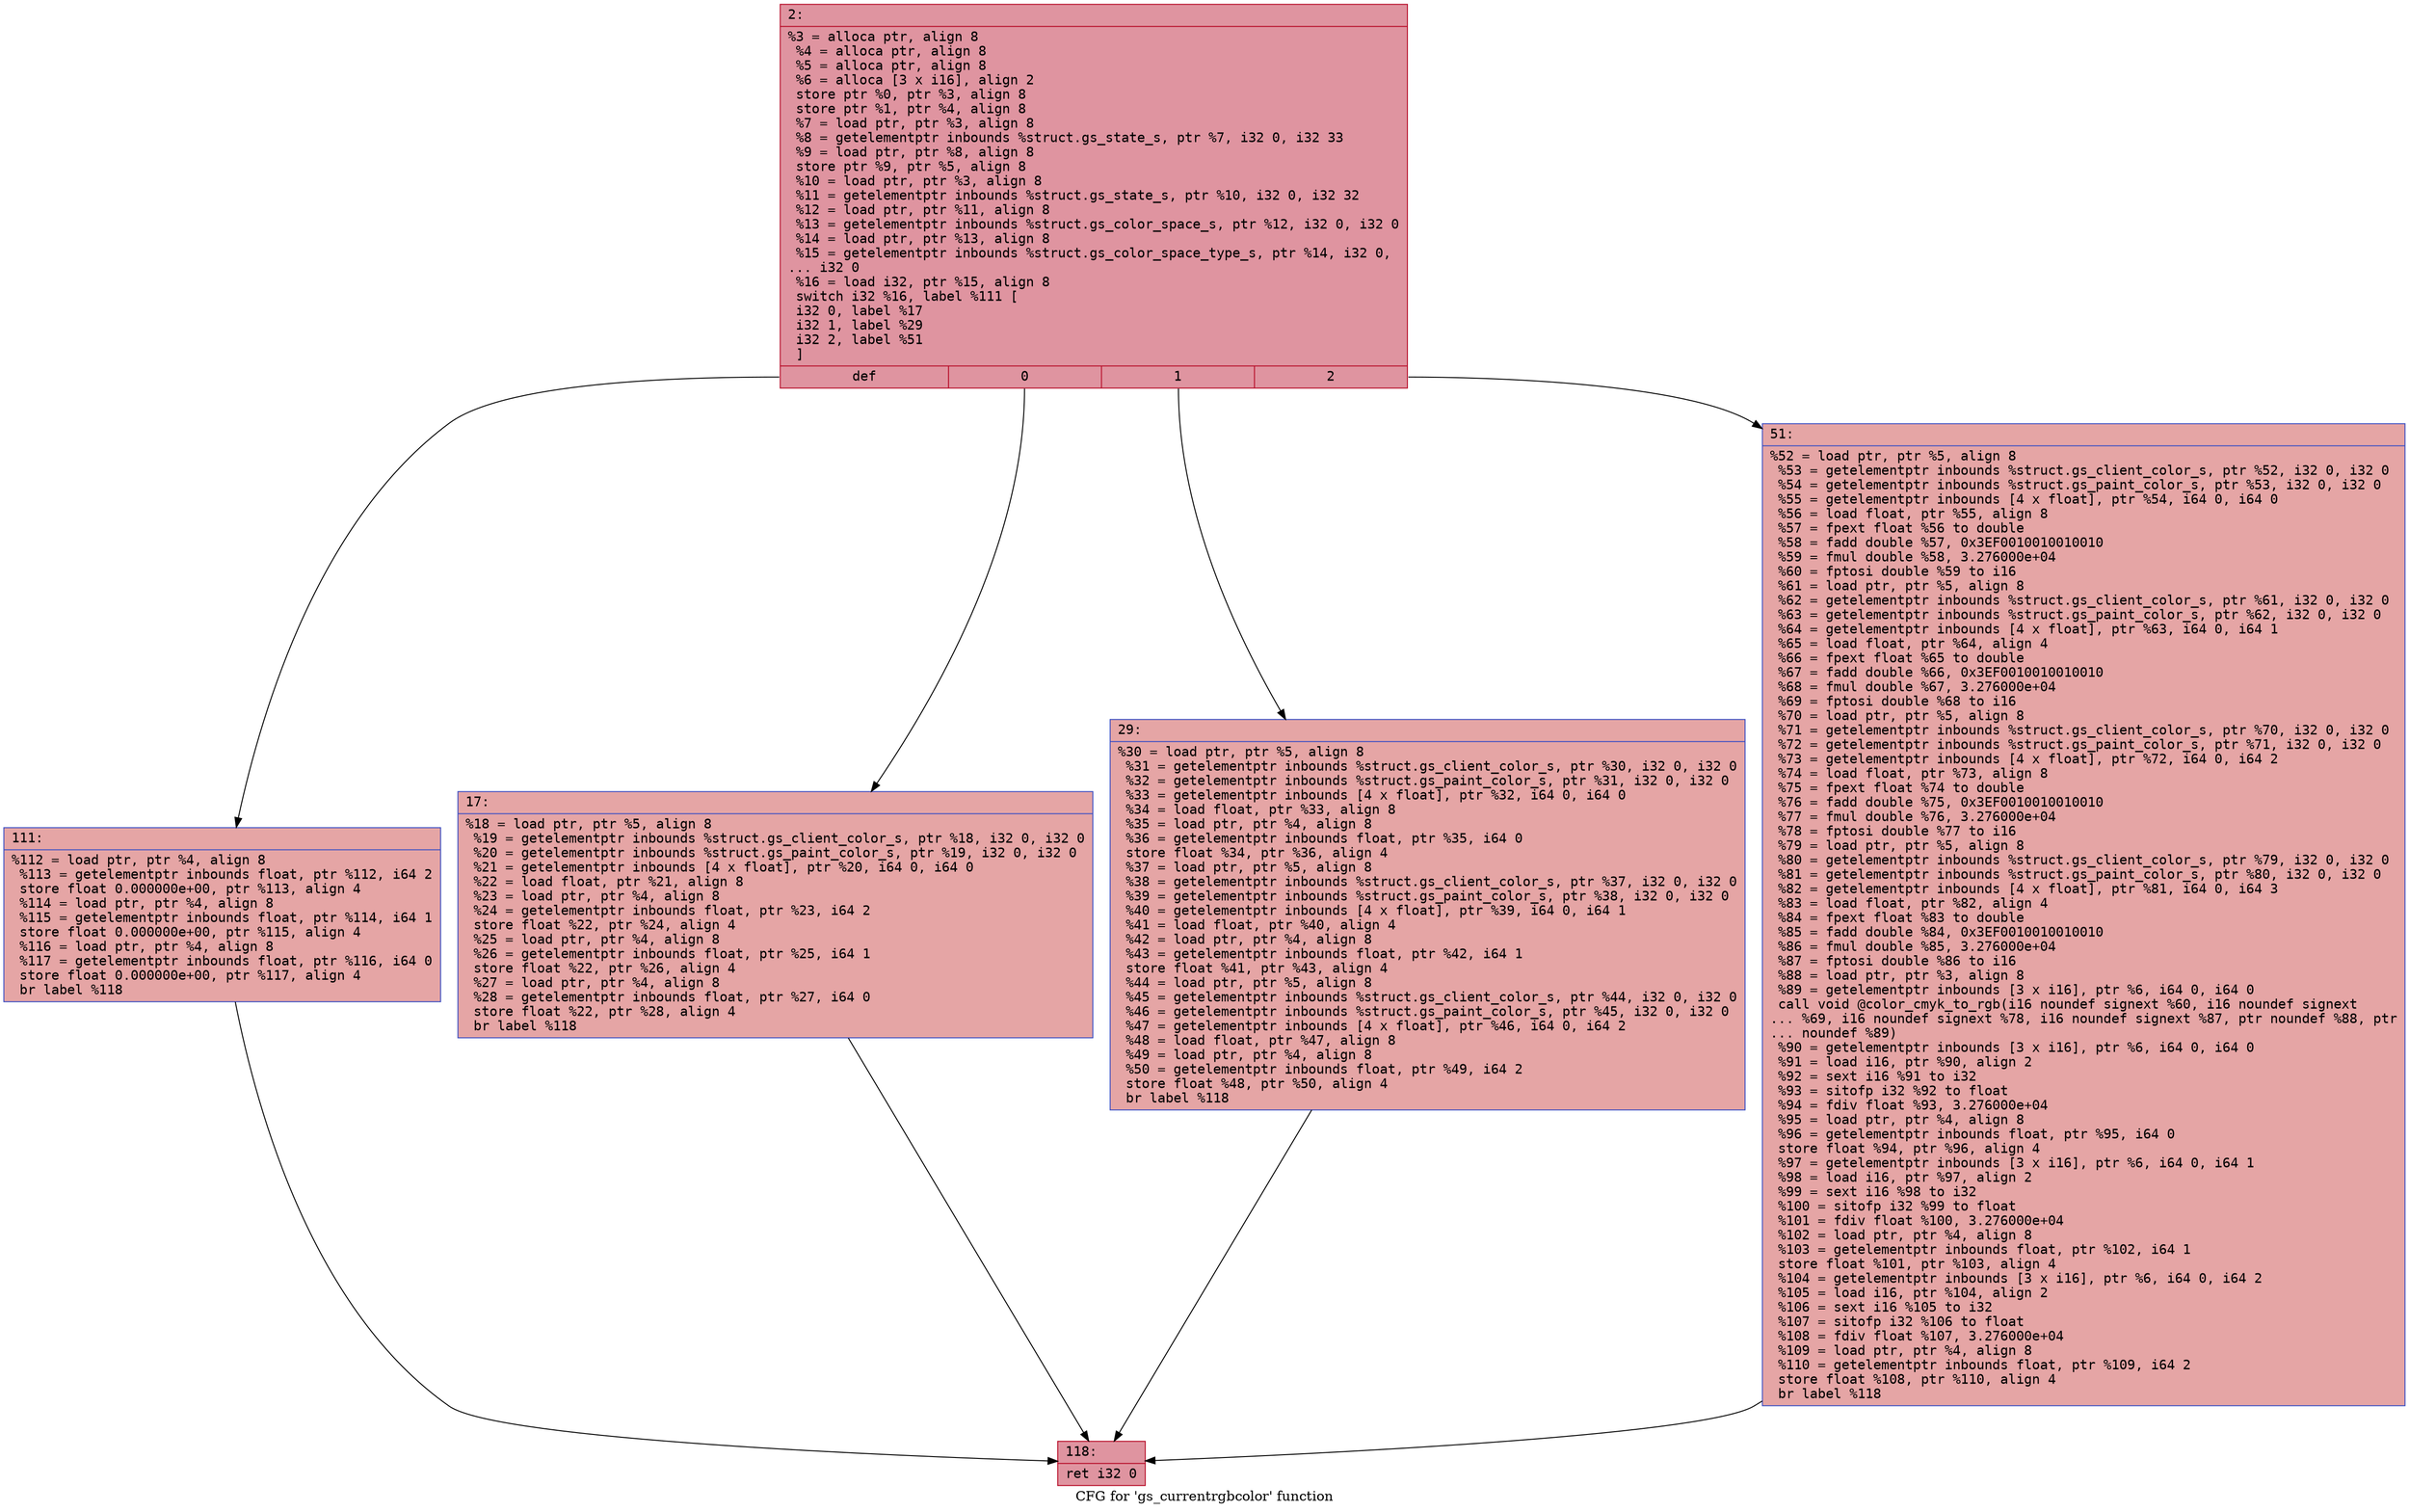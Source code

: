 digraph "CFG for 'gs_currentrgbcolor' function" {
	label="CFG for 'gs_currentrgbcolor' function";

	Node0x60000256d630 [shape=record,color="#b70d28ff", style=filled, fillcolor="#b70d2870" fontname="Courier",label="{2:\l|  %3 = alloca ptr, align 8\l  %4 = alloca ptr, align 8\l  %5 = alloca ptr, align 8\l  %6 = alloca [3 x i16], align 2\l  store ptr %0, ptr %3, align 8\l  store ptr %1, ptr %4, align 8\l  %7 = load ptr, ptr %3, align 8\l  %8 = getelementptr inbounds %struct.gs_state_s, ptr %7, i32 0, i32 33\l  %9 = load ptr, ptr %8, align 8\l  store ptr %9, ptr %5, align 8\l  %10 = load ptr, ptr %3, align 8\l  %11 = getelementptr inbounds %struct.gs_state_s, ptr %10, i32 0, i32 32\l  %12 = load ptr, ptr %11, align 8\l  %13 = getelementptr inbounds %struct.gs_color_space_s, ptr %12, i32 0, i32 0\l  %14 = load ptr, ptr %13, align 8\l  %15 = getelementptr inbounds %struct.gs_color_space_type_s, ptr %14, i32 0,\l... i32 0\l  %16 = load i32, ptr %15, align 8\l  switch i32 %16, label %111 [\l    i32 0, label %17\l    i32 1, label %29\l    i32 2, label %51\l  ]\l|{<s0>def|<s1>0|<s2>1|<s3>2}}"];
	Node0x60000256d630:s0 -> Node0x60000256d770[tooltip="2 -> 111\nProbability 25.00%" ];
	Node0x60000256d630:s1 -> Node0x60000256d680[tooltip="2 -> 17\nProbability 25.00%" ];
	Node0x60000256d630:s2 -> Node0x60000256d6d0[tooltip="2 -> 29\nProbability 25.00%" ];
	Node0x60000256d630:s3 -> Node0x60000256d720[tooltip="2 -> 51\nProbability 25.00%" ];
	Node0x60000256d680 [shape=record,color="#3d50c3ff", style=filled, fillcolor="#c5333470" fontname="Courier",label="{17:\l|  %18 = load ptr, ptr %5, align 8\l  %19 = getelementptr inbounds %struct.gs_client_color_s, ptr %18, i32 0, i32 0\l  %20 = getelementptr inbounds %struct.gs_paint_color_s, ptr %19, i32 0, i32 0\l  %21 = getelementptr inbounds [4 x float], ptr %20, i64 0, i64 0\l  %22 = load float, ptr %21, align 8\l  %23 = load ptr, ptr %4, align 8\l  %24 = getelementptr inbounds float, ptr %23, i64 2\l  store float %22, ptr %24, align 4\l  %25 = load ptr, ptr %4, align 8\l  %26 = getelementptr inbounds float, ptr %25, i64 1\l  store float %22, ptr %26, align 4\l  %27 = load ptr, ptr %4, align 8\l  %28 = getelementptr inbounds float, ptr %27, i64 0\l  store float %22, ptr %28, align 4\l  br label %118\l}"];
	Node0x60000256d680 -> Node0x60000256d7c0[tooltip="17 -> 118\nProbability 100.00%" ];
	Node0x60000256d6d0 [shape=record,color="#3d50c3ff", style=filled, fillcolor="#c5333470" fontname="Courier",label="{29:\l|  %30 = load ptr, ptr %5, align 8\l  %31 = getelementptr inbounds %struct.gs_client_color_s, ptr %30, i32 0, i32 0\l  %32 = getelementptr inbounds %struct.gs_paint_color_s, ptr %31, i32 0, i32 0\l  %33 = getelementptr inbounds [4 x float], ptr %32, i64 0, i64 0\l  %34 = load float, ptr %33, align 8\l  %35 = load ptr, ptr %4, align 8\l  %36 = getelementptr inbounds float, ptr %35, i64 0\l  store float %34, ptr %36, align 4\l  %37 = load ptr, ptr %5, align 8\l  %38 = getelementptr inbounds %struct.gs_client_color_s, ptr %37, i32 0, i32 0\l  %39 = getelementptr inbounds %struct.gs_paint_color_s, ptr %38, i32 0, i32 0\l  %40 = getelementptr inbounds [4 x float], ptr %39, i64 0, i64 1\l  %41 = load float, ptr %40, align 4\l  %42 = load ptr, ptr %4, align 8\l  %43 = getelementptr inbounds float, ptr %42, i64 1\l  store float %41, ptr %43, align 4\l  %44 = load ptr, ptr %5, align 8\l  %45 = getelementptr inbounds %struct.gs_client_color_s, ptr %44, i32 0, i32 0\l  %46 = getelementptr inbounds %struct.gs_paint_color_s, ptr %45, i32 0, i32 0\l  %47 = getelementptr inbounds [4 x float], ptr %46, i64 0, i64 2\l  %48 = load float, ptr %47, align 8\l  %49 = load ptr, ptr %4, align 8\l  %50 = getelementptr inbounds float, ptr %49, i64 2\l  store float %48, ptr %50, align 4\l  br label %118\l}"];
	Node0x60000256d6d0 -> Node0x60000256d7c0[tooltip="29 -> 118\nProbability 100.00%" ];
	Node0x60000256d720 [shape=record,color="#3d50c3ff", style=filled, fillcolor="#c5333470" fontname="Courier",label="{51:\l|  %52 = load ptr, ptr %5, align 8\l  %53 = getelementptr inbounds %struct.gs_client_color_s, ptr %52, i32 0, i32 0\l  %54 = getelementptr inbounds %struct.gs_paint_color_s, ptr %53, i32 0, i32 0\l  %55 = getelementptr inbounds [4 x float], ptr %54, i64 0, i64 0\l  %56 = load float, ptr %55, align 8\l  %57 = fpext float %56 to double\l  %58 = fadd double %57, 0x3EF0010010010010\l  %59 = fmul double %58, 3.276000e+04\l  %60 = fptosi double %59 to i16\l  %61 = load ptr, ptr %5, align 8\l  %62 = getelementptr inbounds %struct.gs_client_color_s, ptr %61, i32 0, i32 0\l  %63 = getelementptr inbounds %struct.gs_paint_color_s, ptr %62, i32 0, i32 0\l  %64 = getelementptr inbounds [4 x float], ptr %63, i64 0, i64 1\l  %65 = load float, ptr %64, align 4\l  %66 = fpext float %65 to double\l  %67 = fadd double %66, 0x3EF0010010010010\l  %68 = fmul double %67, 3.276000e+04\l  %69 = fptosi double %68 to i16\l  %70 = load ptr, ptr %5, align 8\l  %71 = getelementptr inbounds %struct.gs_client_color_s, ptr %70, i32 0, i32 0\l  %72 = getelementptr inbounds %struct.gs_paint_color_s, ptr %71, i32 0, i32 0\l  %73 = getelementptr inbounds [4 x float], ptr %72, i64 0, i64 2\l  %74 = load float, ptr %73, align 8\l  %75 = fpext float %74 to double\l  %76 = fadd double %75, 0x3EF0010010010010\l  %77 = fmul double %76, 3.276000e+04\l  %78 = fptosi double %77 to i16\l  %79 = load ptr, ptr %5, align 8\l  %80 = getelementptr inbounds %struct.gs_client_color_s, ptr %79, i32 0, i32 0\l  %81 = getelementptr inbounds %struct.gs_paint_color_s, ptr %80, i32 0, i32 0\l  %82 = getelementptr inbounds [4 x float], ptr %81, i64 0, i64 3\l  %83 = load float, ptr %82, align 4\l  %84 = fpext float %83 to double\l  %85 = fadd double %84, 0x3EF0010010010010\l  %86 = fmul double %85, 3.276000e+04\l  %87 = fptosi double %86 to i16\l  %88 = load ptr, ptr %3, align 8\l  %89 = getelementptr inbounds [3 x i16], ptr %6, i64 0, i64 0\l  call void @color_cmyk_to_rgb(i16 noundef signext %60, i16 noundef signext\l... %69, i16 noundef signext %78, i16 noundef signext %87, ptr noundef %88, ptr\l... noundef %89)\l  %90 = getelementptr inbounds [3 x i16], ptr %6, i64 0, i64 0\l  %91 = load i16, ptr %90, align 2\l  %92 = sext i16 %91 to i32\l  %93 = sitofp i32 %92 to float\l  %94 = fdiv float %93, 3.276000e+04\l  %95 = load ptr, ptr %4, align 8\l  %96 = getelementptr inbounds float, ptr %95, i64 0\l  store float %94, ptr %96, align 4\l  %97 = getelementptr inbounds [3 x i16], ptr %6, i64 0, i64 1\l  %98 = load i16, ptr %97, align 2\l  %99 = sext i16 %98 to i32\l  %100 = sitofp i32 %99 to float\l  %101 = fdiv float %100, 3.276000e+04\l  %102 = load ptr, ptr %4, align 8\l  %103 = getelementptr inbounds float, ptr %102, i64 1\l  store float %101, ptr %103, align 4\l  %104 = getelementptr inbounds [3 x i16], ptr %6, i64 0, i64 2\l  %105 = load i16, ptr %104, align 2\l  %106 = sext i16 %105 to i32\l  %107 = sitofp i32 %106 to float\l  %108 = fdiv float %107, 3.276000e+04\l  %109 = load ptr, ptr %4, align 8\l  %110 = getelementptr inbounds float, ptr %109, i64 2\l  store float %108, ptr %110, align 4\l  br label %118\l}"];
	Node0x60000256d720 -> Node0x60000256d7c0[tooltip="51 -> 118\nProbability 100.00%" ];
	Node0x60000256d770 [shape=record,color="#3d50c3ff", style=filled, fillcolor="#c5333470" fontname="Courier",label="{111:\l|  %112 = load ptr, ptr %4, align 8\l  %113 = getelementptr inbounds float, ptr %112, i64 2\l  store float 0.000000e+00, ptr %113, align 4\l  %114 = load ptr, ptr %4, align 8\l  %115 = getelementptr inbounds float, ptr %114, i64 1\l  store float 0.000000e+00, ptr %115, align 4\l  %116 = load ptr, ptr %4, align 8\l  %117 = getelementptr inbounds float, ptr %116, i64 0\l  store float 0.000000e+00, ptr %117, align 4\l  br label %118\l}"];
	Node0x60000256d770 -> Node0x60000256d7c0[tooltip="111 -> 118\nProbability 100.00%" ];
	Node0x60000256d7c0 [shape=record,color="#b70d28ff", style=filled, fillcolor="#b70d2870" fontname="Courier",label="{118:\l|  ret i32 0\l}"];
}
